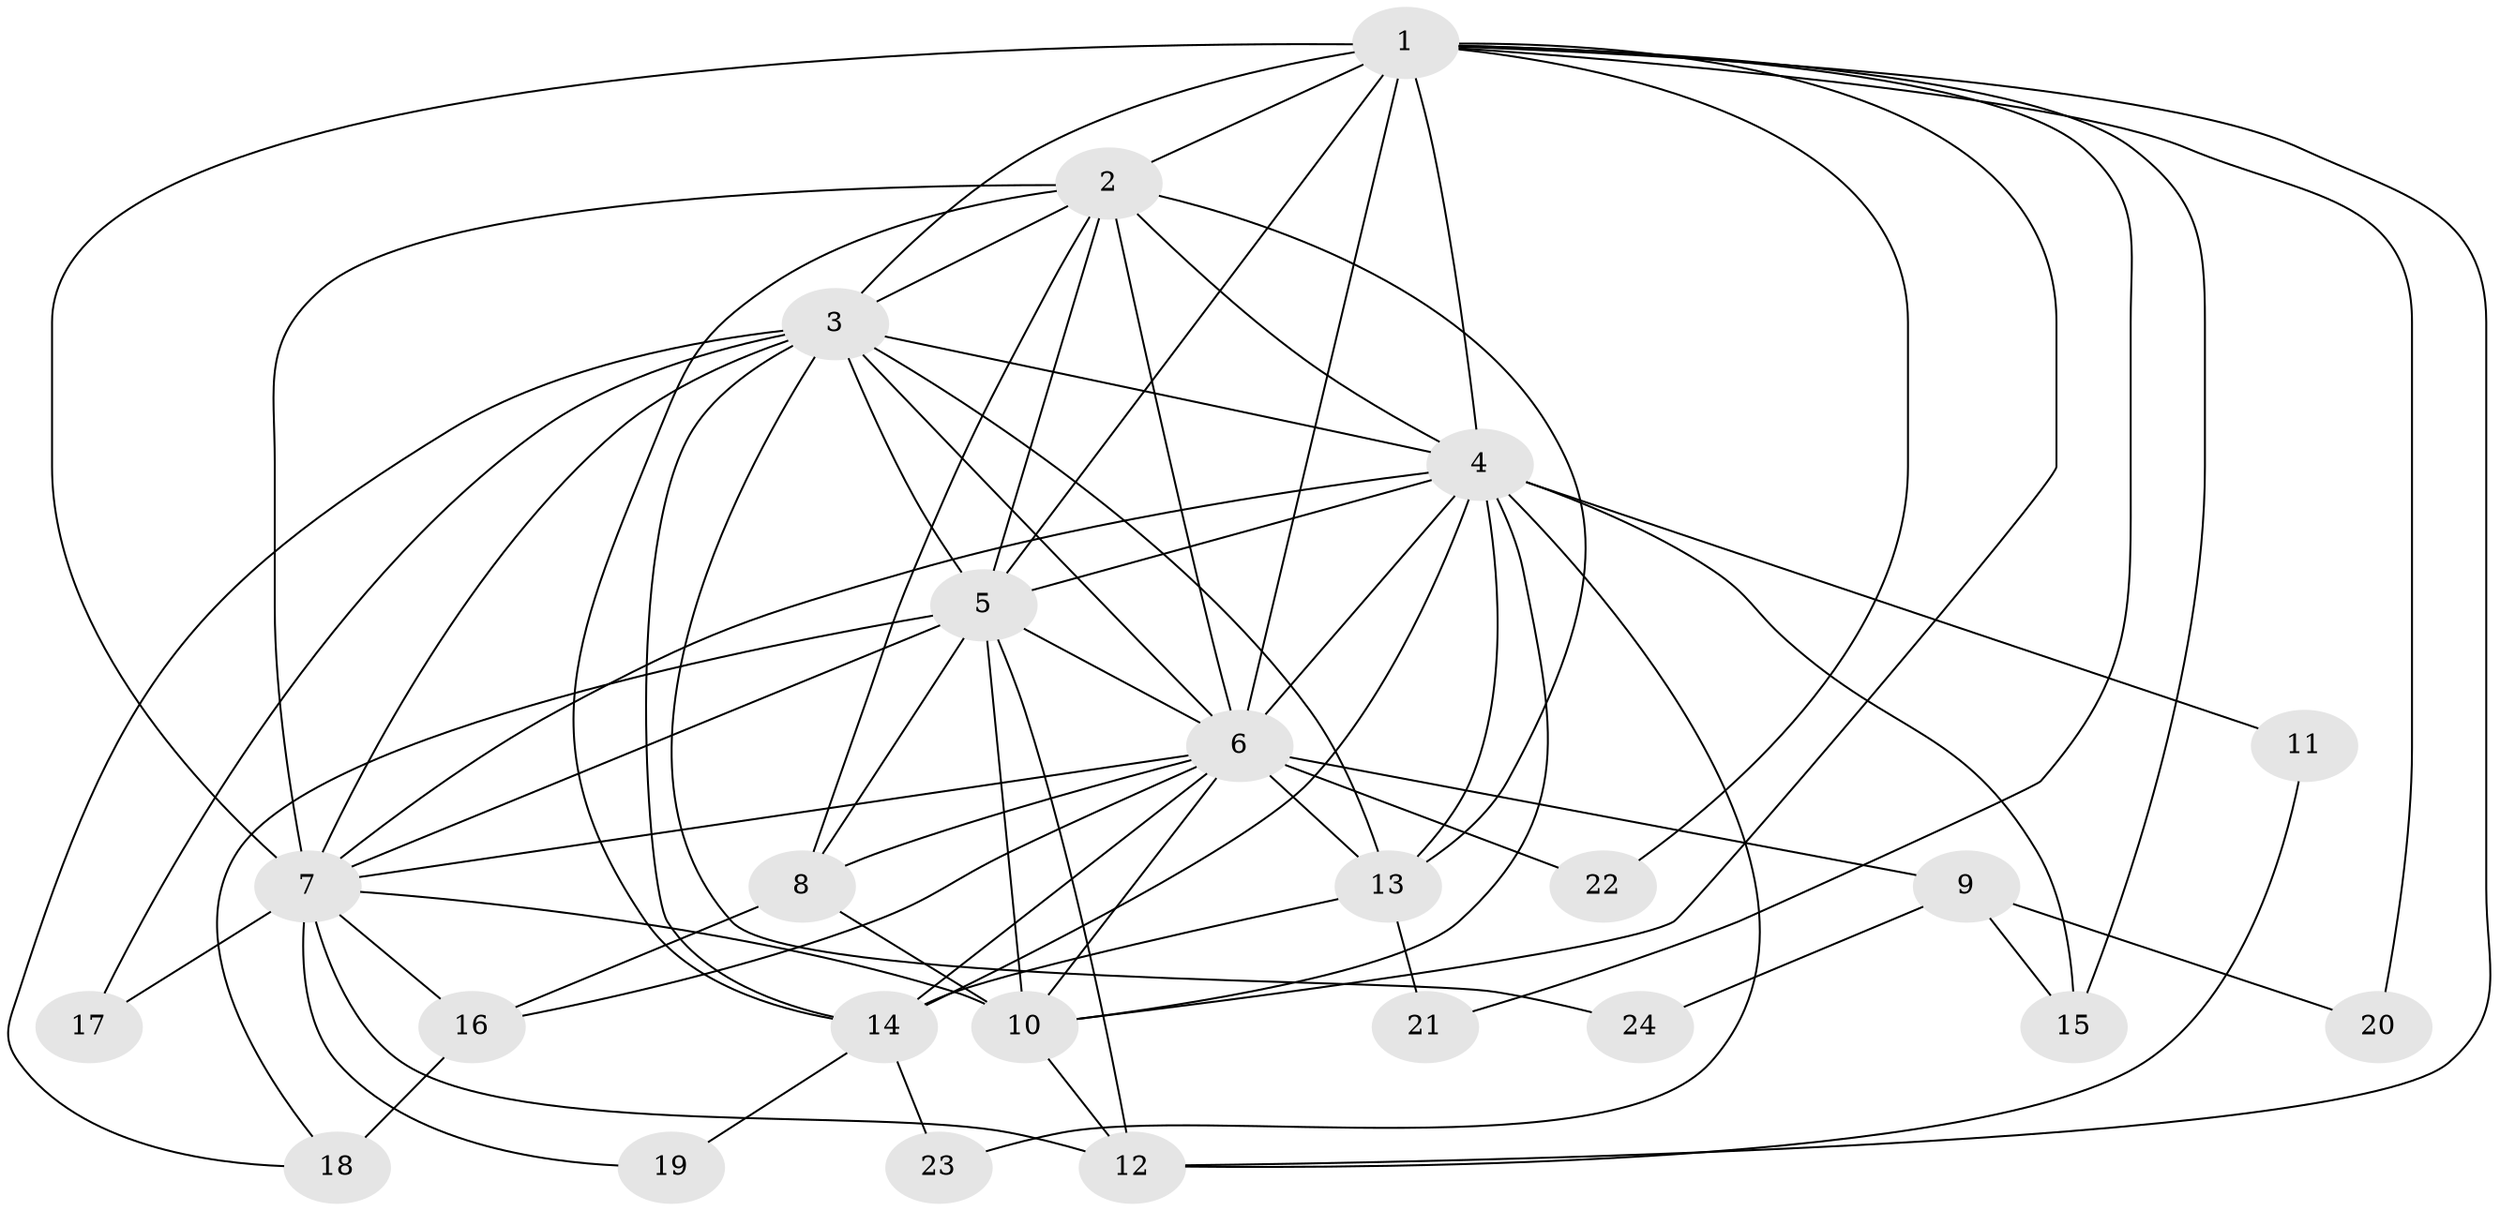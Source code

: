 // original degree distribution, {15: 0.05084745762711865, 16: 0.01694915254237288, 17: 0.03389830508474576, 19: 0.01694915254237288, 20: 0.01694915254237288, 14: 0.03389830508474576, 6: 0.03389830508474576, 2: 0.6271186440677966, 4: 0.06779661016949153, 5: 0.03389830508474576, 3: 0.06779661016949153}
// Generated by graph-tools (version 1.1) at 2025/49/03/04/25 22:49:33]
// undirected, 24 vertices, 69 edges
graph export_dot {
  node [color=gray90,style=filled];
  1;
  2;
  3;
  4;
  5;
  6;
  7;
  8;
  9;
  10;
  11;
  12;
  13;
  14;
  15;
  16;
  17;
  18;
  19;
  20;
  21;
  22;
  23;
  24;
  1 -- 2 [weight=4.0];
  1 -- 3 [weight=2.0];
  1 -- 4 [weight=4.0];
  1 -- 5 [weight=2.0];
  1 -- 6 [weight=4.0];
  1 -- 7 [weight=1.0];
  1 -- 10 [weight=1.0];
  1 -- 12 [weight=1.0];
  1 -- 15 [weight=2.0];
  1 -- 20 [weight=1.0];
  1 -- 21 [weight=1.0];
  1 -- 22 [weight=2.0];
  2 -- 3 [weight=3.0];
  2 -- 4 [weight=4.0];
  2 -- 5 [weight=2.0];
  2 -- 6 [weight=4.0];
  2 -- 7 [weight=7.0];
  2 -- 8 [weight=1.0];
  2 -- 13 [weight=4.0];
  2 -- 14 [weight=1.0];
  3 -- 4 [weight=2.0];
  3 -- 5 [weight=1.0];
  3 -- 6 [weight=2.0];
  3 -- 7 [weight=1.0];
  3 -- 13 [weight=1.0];
  3 -- 14 [weight=1.0];
  3 -- 17 [weight=1.0];
  3 -- 18 [weight=1.0];
  3 -- 24 [weight=1.0];
  4 -- 5 [weight=2.0];
  4 -- 6 [weight=4.0];
  4 -- 7 [weight=1.0];
  4 -- 10 [weight=1.0];
  4 -- 11 [weight=1.0];
  4 -- 13 [weight=1.0];
  4 -- 14 [weight=1.0];
  4 -- 15 [weight=4.0];
  4 -- 23 [weight=1.0];
  5 -- 6 [weight=3.0];
  5 -- 7 [weight=1.0];
  5 -- 8 [weight=1.0];
  5 -- 10 [weight=1.0];
  5 -- 12 [weight=5.0];
  5 -- 18 [weight=1.0];
  6 -- 7 [weight=1.0];
  6 -- 8 [weight=1.0];
  6 -- 9 [weight=3.0];
  6 -- 10 [weight=1.0];
  6 -- 13 [weight=1.0];
  6 -- 14 [weight=1.0];
  6 -- 16 [weight=1.0];
  6 -- 22 [weight=2.0];
  7 -- 10 [weight=1.0];
  7 -- 12 [weight=1.0];
  7 -- 16 [weight=2.0];
  7 -- 17 [weight=1.0];
  7 -- 19 [weight=1.0];
  8 -- 10 [weight=1.0];
  8 -- 16 [weight=1.0];
  9 -- 15 [weight=1.0];
  9 -- 20 [weight=1.0];
  9 -- 24 [weight=1.0];
  10 -- 12 [weight=1.0];
  11 -- 12 [weight=1.0];
  13 -- 14 [weight=1.0];
  13 -- 21 [weight=1.0];
  14 -- 19 [weight=1.0];
  14 -- 23 [weight=1.0];
  16 -- 18 [weight=2.0];
}
